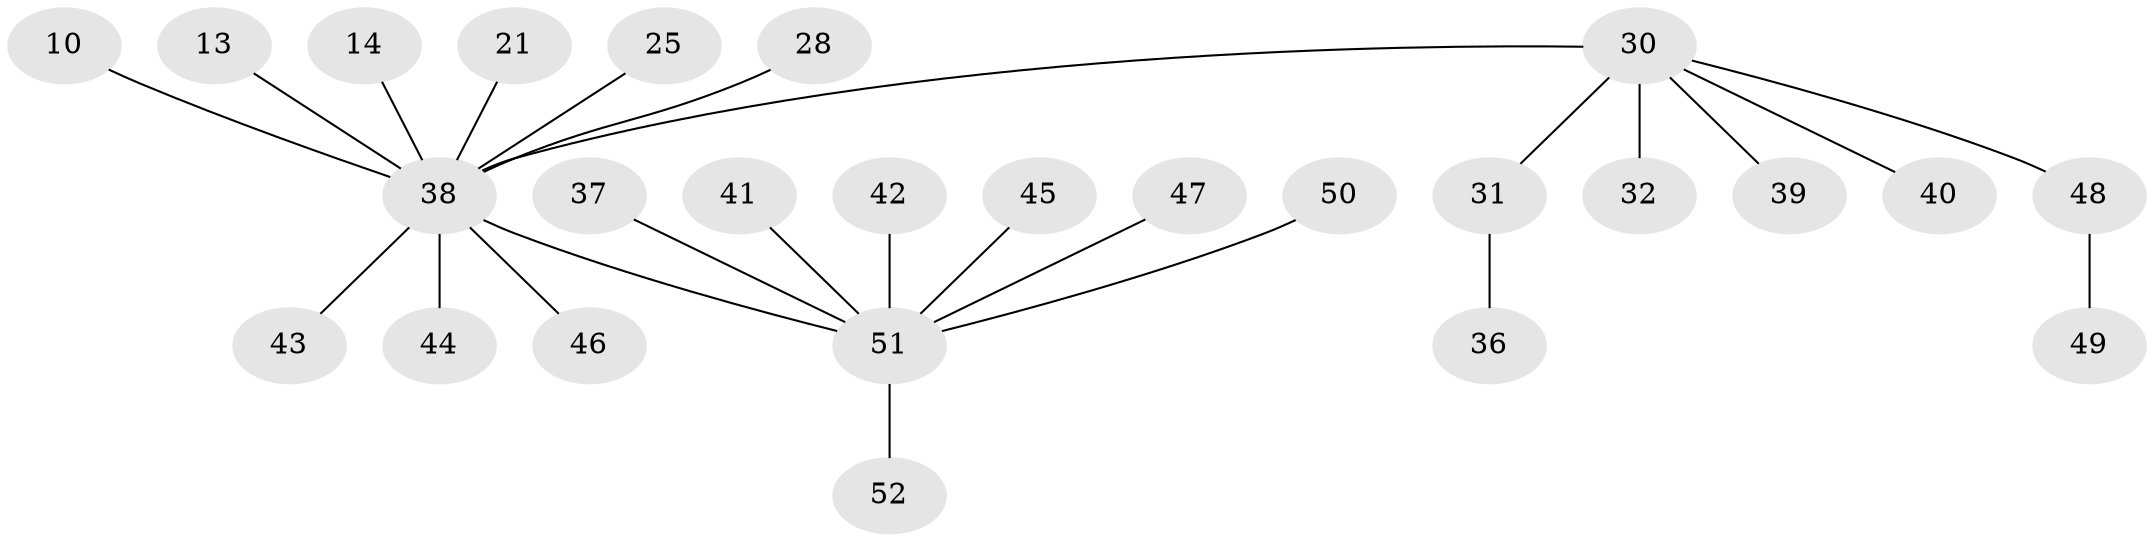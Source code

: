 // original degree distribution, {7: 0.019230769230769232, 3: 0.09615384615384616, 4: 0.1346153846153846, 6: 0.019230769230769232, 1: 0.5384615384615384, 2: 0.19230769230769232}
// Generated by graph-tools (version 1.1) at 2025/42/03/09/25 04:42:14]
// undirected, 26 vertices, 25 edges
graph export_dot {
graph [start="1"]
  node [color=gray90,style=filled];
  10;
  13;
  14;
  21;
  25;
  28;
  30 [super="+15+11+17"];
  31 [super="+12"];
  32 [super="+22+23"];
  36;
  37;
  38 [super="+1+9+5"];
  39;
  40;
  41;
  42;
  43;
  44;
  45;
  46;
  47;
  48 [super="+29+34"];
  49;
  50;
  51 [super="+35+4+27"];
  52;
  10 -- 38;
  13 -- 38;
  14 -- 38;
  21 -- 38;
  25 -- 38;
  28 -- 38;
  30 -- 39;
  30 -- 38 [weight=2];
  30 -- 40;
  30 -- 32;
  30 -- 31;
  30 -- 48;
  31 -- 36;
  37 -- 51;
  38 -- 43;
  38 -- 46;
  38 -- 51;
  38 -- 44;
  41 -- 51;
  42 -- 51;
  45 -- 51;
  47 -- 51;
  48 -- 49;
  50 -- 51;
  51 -- 52;
}
